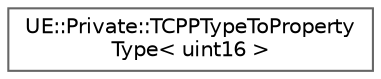digraph "Graphical Class Hierarchy"
{
 // INTERACTIVE_SVG=YES
 // LATEX_PDF_SIZE
  bgcolor="transparent";
  edge [fontname=Helvetica,fontsize=10,labelfontname=Helvetica,labelfontsize=10];
  node [fontname=Helvetica,fontsize=10,shape=box,height=0.2,width=0.4];
  rankdir="LR";
  Node0 [id="Node000000",label="UE::Private::TCPPTypeToProperty\lType\< uint16 \>",height=0.2,width=0.4,color="grey40", fillcolor="white", style="filled",URL="$d0/dfe/structUE_1_1Private_1_1TCPPTypeToPropertyType_3_01uint16_01_4.html",tooltip=" "];
}
